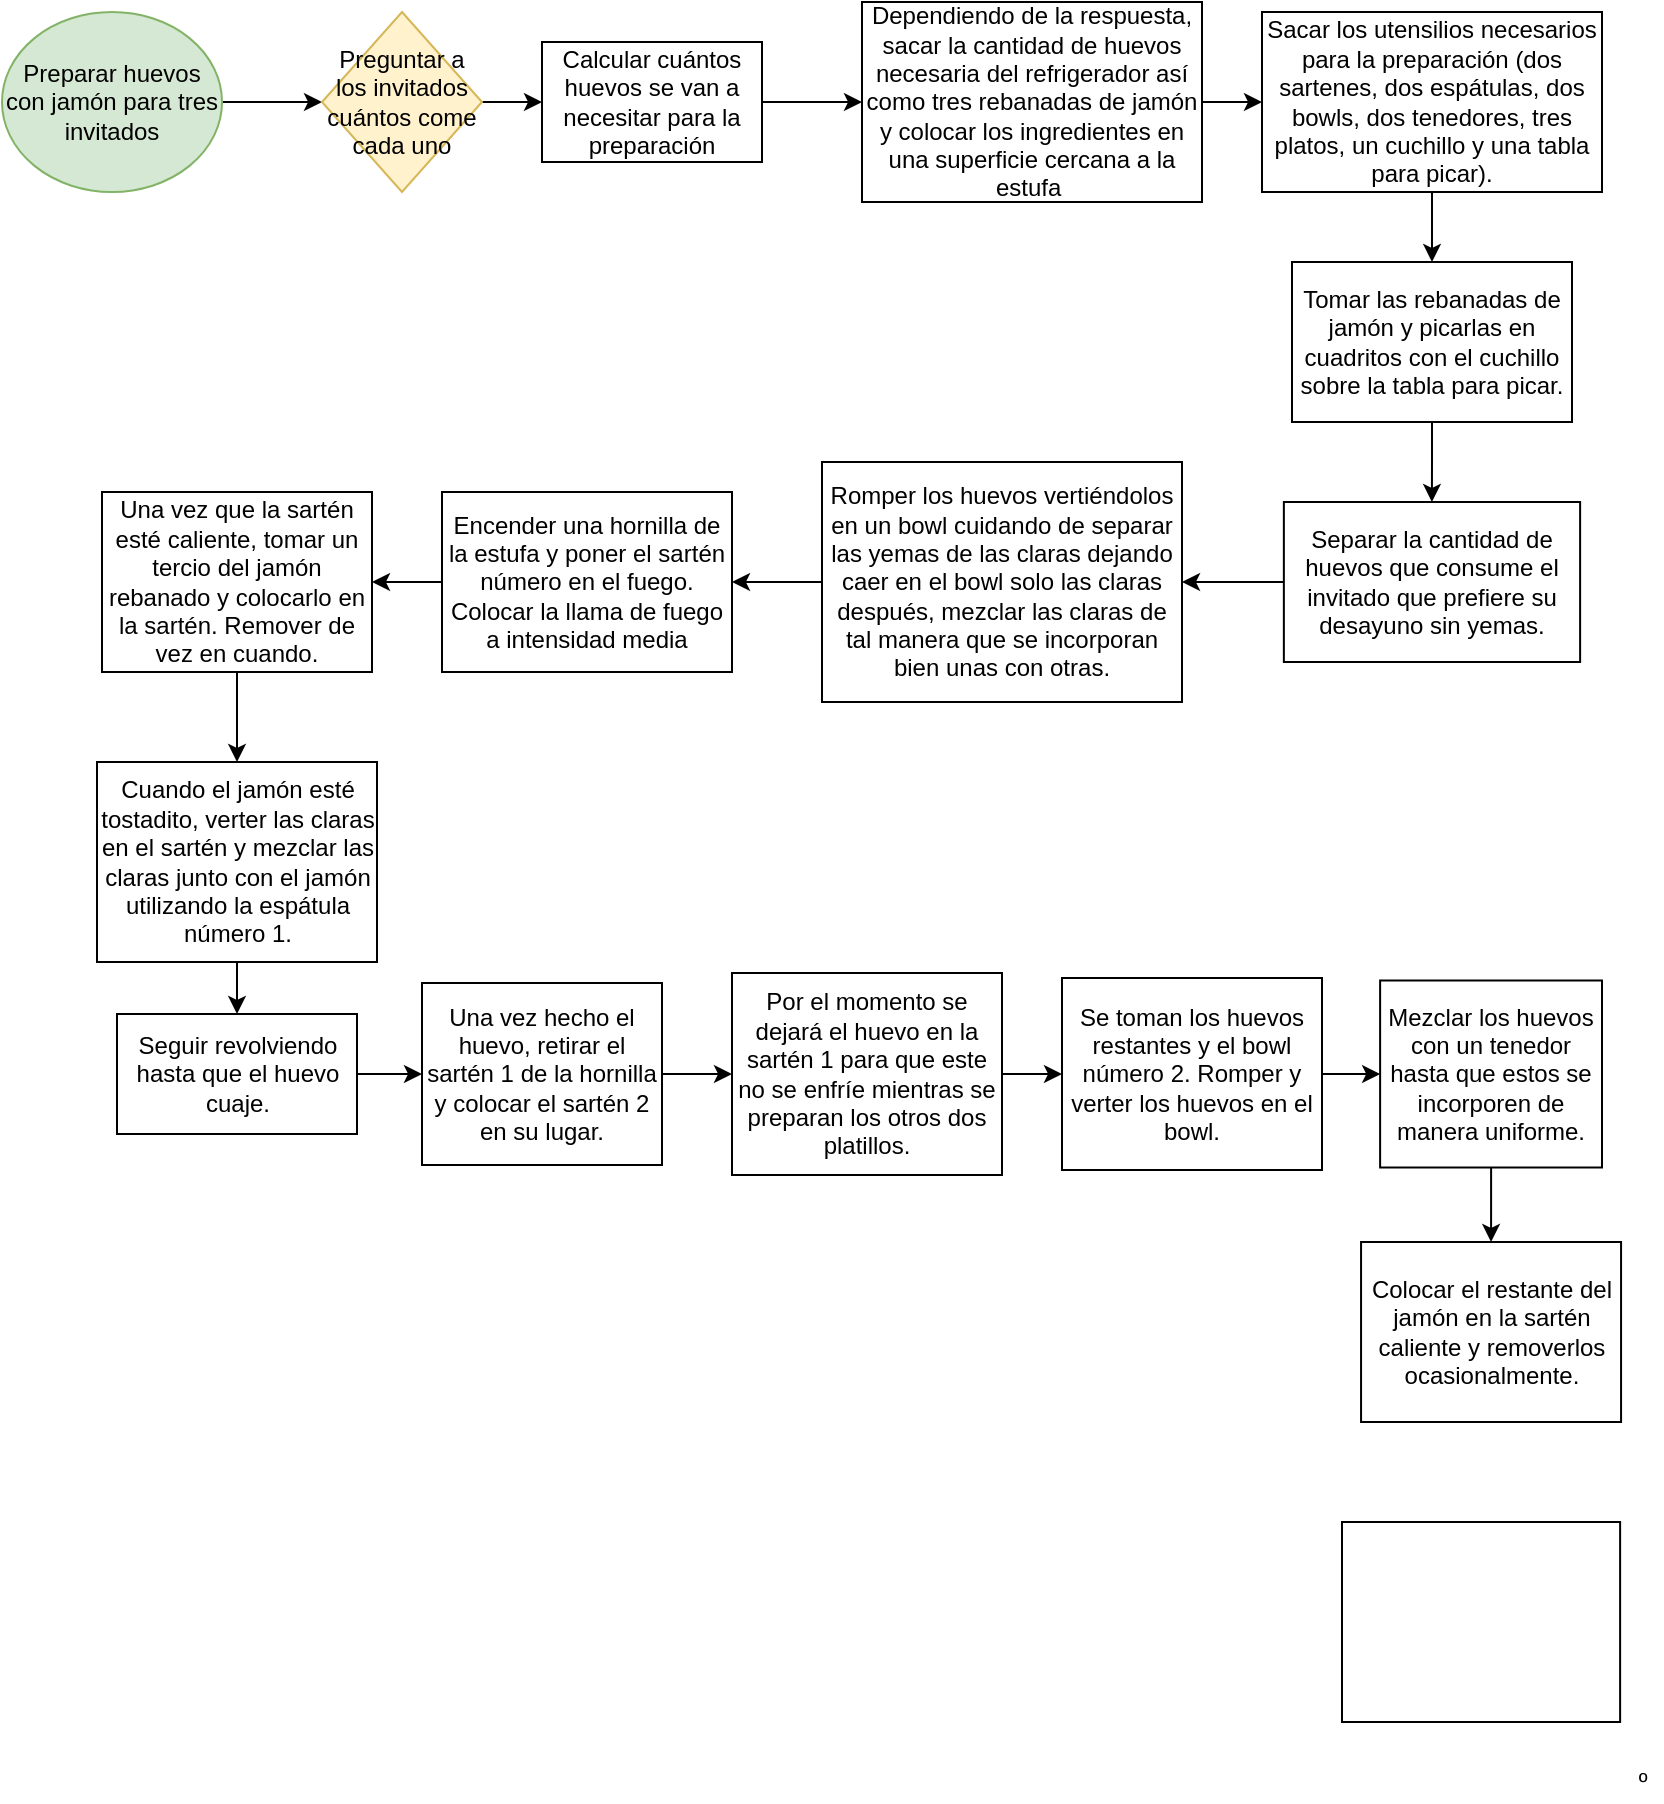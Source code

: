 <mxfile version="14.5.4" type="github">
  <diagram id="fVkqT968_KjDIddYnn1a" name="Page-1">
    <mxGraphModel dx="1533" dy="1841" grid="1" gridSize="10" guides="1" tooltips="1" connect="1" arrows="1" fold="1" page="1" pageScale="1" pageWidth="827" pageHeight="1169" math="0" shadow="0">
      <root>
        <mxCell id="0" />
        <mxCell id="1" parent="0" />
        <mxCell id="Lnzs5CYpK712hbzcGW8m-1" value="º" style="text;html=1;align=center;verticalAlign=middle;resizable=0;points=[];autosize=1;" parent="1" vertex="1">
          <mxGeometry y="-270" width="20" height="20" as="geometry" />
        </mxCell>
        <mxCell id="-tMsWFuX2rt4hmbT-Jkw-4" style="edgeStyle=orthogonalEdgeStyle;rounded=0;orthogonalLoop=1;jettySize=auto;html=1;entryX=0;entryY=0.5;entryDx=0;entryDy=0;" edge="1" parent="1" source="-tMsWFuX2rt4hmbT-Jkw-1" target="-tMsWFuX2rt4hmbT-Jkw-3">
          <mxGeometry relative="1" as="geometry" />
        </mxCell>
        <mxCell id="-tMsWFuX2rt4hmbT-Jkw-1" value="Preparar huevos con jamón para tres invitados" style="ellipse;whiteSpace=wrap;html=1;fillColor=#d5e8d4;strokeColor=#82b366;" vertex="1" parent="1">
          <mxGeometry x="-810" y="-1145" width="110" height="90" as="geometry" />
        </mxCell>
        <mxCell id="-tMsWFuX2rt4hmbT-Jkw-6" style="edgeStyle=orthogonalEdgeStyle;rounded=0;orthogonalLoop=1;jettySize=auto;html=1;entryX=0;entryY=0.5;entryDx=0;entryDy=0;" edge="1" parent="1" source="-tMsWFuX2rt4hmbT-Jkw-3" target="-tMsWFuX2rt4hmbT-Jkw-5">
          <mxGeometry relative="1" as="geometry" />
        </mxCell>
        <mxCell id="-tMsWFuX2rt4hmbT-Jkw-3" value="Preguntar a los invitados cuántos come cada uno" style="rhombus;whiteSpace=wrap;html=1;fillColor=#fff2cc;strokeColor=#d6b656;" vertex="1" parent="1">
          <mxGeometry x="-650" y="-1145" width="80" height="90" as="geometry" />
        </mxCell>
        <mxCell id="-tMsWFuX2rt4hmbT-Jkw-13" style="edgeStyle=orthogonalEdgeStyle;rounded=0;orthogonalLoop=1;jettySize=auto;html=1;entryX=0;entryY=0.5;entryDx=0;entryDy=0;" edge="1" parent="1" source="-tMsWFuX2rt4hmbT-Jkw-5" target="-tMsWFuX2rt4hmbT-Jkw-7">
          <mxGeometry relative="1" as="geometry" />
        </mxCell>
        <mxCell id="-tMsWFuX2rt4hmbT-Jkw-5" value="Calcular cuántos huevos se van a necesitar para la preparación" style="rounded=0;whiteSpace=wrap;html=1;" vertex="1" parent="1">
          <mxGeometry x="-540" y="-1130" width="110" height="60" as="geometry" />
        </mxCell>
        <mxCell id="-tMsWFuX2rt4hmbT-Jkw-15" style="edgeStyle=orthogonalEdgeStyle;rounded=0;orthogonalLoop=1;jettySize=auto;html=1;entryX=0;entryY=0.5;entryDx=0;entryDy=0;" edge="1" parent="1" source="-tMsWFuX2rt4hmbT-Jkw-7" target="-tMsWFuX2rt4hmbT-Jkw-9">
          <mxGeometry relative="1" as="geometry" />
        </mxCell>
        <mxCell id="-tMsWFuX2rt4hmbT-Jkw-7" value="Dependiendo de la respuesta, sacar la cantidad de huevos necesaria del refrigerador así como tres rebanadas de jamón y colocar los ingredientes en una superficie cercana a la estufa&amp;nbsp;" style="rounded=0;whiteSpace=wrap;html=1;" vertex="1" parent="1">
          <mxGeometry x="-380" y="-1150" width="170" height="100" as="geometry" />
        </mxCell>
        <mxCell id="-tMsWFuX2rt4hmbT-Jkw-16" style="edgeStyle=orthogonalEdgeStyle;rounded=0;orthogonalLoop=1;jettySize=auto;html=1;entryX=0.5;entryY=0;entryDx=0;entryDy=0;" edge="1" parent="1" source="-tMsWFuX2rt4hmbT-Jkw-9" target="-tMsWFuX2rt4hmbT-Jkw-11">
          <mxGeometry relative="1" as="geometry" />
        </mxCell>
        <mxCell id="-tMsWFuX2rt4hmbT-Jkw-9" value="Sacar los utensilios necesarios para la preparación (dos sartenes, dos espátulas, dos bowls, dos tenedores, tres platos, un cuchillo y una tabla para picar)." style="rounded=0;whiteSpace=wrap;html=1;" vertex="1" parent="1">
          <mxGeometry x="-180" y="-1145" width="170" height="90" as="geometry" />
        </mxCell>
        <mxCell id="-tMsWFuX2rt4hmbT-Jkw-18" style="edgeStyle=orthogonalEdgeStyle;rounded=0;orthogonalLoop=1;jettySize=auto;html=1;" edge="1" parent="1" source="-tMsWFuX2rt4hmbT-Jkw-11" target="-tMsWFuX2rt4hmbT-Jkw-17">
          <mxGeometry relative="1" as="geometry" />
        </mxCell>
        <mxCell id="-tMsWFuX2rt4hmbT-Jkw-11" value="Tomar las rebanadas de jamón y picarlas en cuadritos con el cuchillo sobre la tabla para picar." style="rounded=0;whiteSpace=wrap;html=1;" vertex="1" parent="1">
          <mxGeometry x="-165" y="-1020" width="140" height="80" as="geometry" />
        </mxCell>
        <mxCell id="-tMsWFuX2rt4hmbT-Jkw-24" style="edgeStyle=orthogonalEdgeStyle;rounded=0;orthogonalLoop=1;jettySize=auto;html=1;" edge="1" parent="1" source="-tMsWFuX2rt4hmbT-Jkw-17" target="-tMsWFuX2rt4hmbT-Jkw-19">
          <mxGeometry relative="1" as="geometry" />
        </mxCell>
        <mxCell id="-tMsWFuX2rt4hmbT-Jkw-17" value="Separar la cantidad de huevos que consume el invitado que prefiere su desayuno sin yemas." style="rounded=0;whiteSpace=wrap;html=1;" vertex="1" parent="1">
          <mxGeometry x="-169.07" y="-900" width="148.13" height="80" as="geometry" />
        </mxCell>
        <mxCell id="-tMsWFuX2rt4hmbT-Jkw-26" style="edgeStyle=orthogonalEdgeStyle;rounded=0;orthogonalLoop=1;jettySize=auto;html=1;entryX=1;entryY=0.5;entryDx=0;entryDy=0;" edge="1" parent="1" source="-tMsWFuX2rt4hmbT-Jkw-19" target="-tMsWFuX2rt4hmbT-Jkw-21">
          <mxGeometry relative="1" as="geometry" />
        </mxCell>
        <mxCell id="-tMsWFuX2rt4hmbT-Jkw-19" value="&lt;span&gt;Romper los huevos vertiéndolos en un bowl cuidando de separar las yemas de las claras dejando caer en el bowl solo las claras después, mezclar las claras de tal manera que se&amp;nbsp;incorporan bien unas con otras.&lt;/span&gt;" style="rounded=0;whiteSpace=wrap;html=1;" vertex="1" parent="1">
          <mxGeometry x="-400" y="-920" width="180" height="120" as="geometry" />
        </mxCell>
        <mxCell id="-tMsWFuX2rt4hmbT-Jkw-27" style="edgeStyle=orthogonalEdgeStyle;rounded=0;orthogonalLoop=1;jettySize=auto;html=1;entryX=1;entryY=0.5;entryDx=0;entryDy=0;" edge="1" parent="1" source="-tMsWFuX2rt4hmbT-Jkw-21" target="-tMsWFuX2rt4hmbT-Jkw-23">
          <mxGeometry relative="1" as="geometry" />
        </mxCell>
        <mxCell id="-tMsWFuX2rt4hmbT-Jkw-21" value="Encender una hornilla de la estufa y poner el sartén número en el fuego. Colocar la llama de fuego a intensidad media" style="rounded=0;whiteSpace=wrap;html=1;" vertex="1" parent="1">
          <mxGeometry x="-590" y="-905" width="145" height="90" as="geometry" />
        </mxCell>
        <mxCell id="-tMsWFuX2rt4hmbT-Jkw-29" style="edgeStyle=orthogonalEdgeStyle;rounded=0;orthogonalLoop=1;jettySize=auto;html=1;entryX=0.5;entryY=0;entryDx=0;entryDy=0;" edge="1" parent="1" source="-tMsWFuX2rt4hmbT-Jkw-23" target="-tMsWFuX2rt4hmbT-Jkw-28">
          <mxGeometry relative="1" as="geometry" />
        </mxCell>
        <mxCell id="-tMsWFuX2rt4hmbT-Jkw-23" value="Una vez que la sartén esté caliente, tomar un tercio del jamón rebanado y colocarlo en la sartén. Remover de vez en cuando." style="rounded=0;whiteSpace=wrap;html=1;" vertex="1" parent="1">
          <mxGeometry x="-760" y="-905" width="135" height="90" as="geometry" />
        </mxCell>
        <mxCell id="-tMsWFuX2rt4hmbT-Jkw-32" style="edgeStyle=orthogonalEdgeStyle;rounded=0;orthogonalLoop=1;jettySize=auto;html=1;entryX=0.5;entryY=0;entryDx=0;entryDy=0;" edge="1" parent="1" source="-tMsWFuX2rt4hmbT-Jkw-28" target="-tMsWFuX2rt4hmbT-Jkw-31">
          <mxGeometry relative="1" as="geometry" />
        </mxCell>
        <mxCell id="-tMsWFuX2rt4hmbT-Jkw-28" value="Cuando el jamón esté tostadito, verter las claras en el sartén y mezclar las claras junto con el jamón utilizando la espátula número 1." style="rounded=0;whiteSpace=wrap;html=1;" vertex="1" parent="1">
          <mxGeometry x="-762.5" y="-770" width="140" height="100" as="geometry" />
        </mxCell>
        <mxCell id="-tMsWFuX2rt4hmbT-Jkw-34" style="edgeStyle=orthogonalEdgeStyle;rounded=0;orthogonalLoop=1;jettySize=auto;html=1;entryX=0;entryY=0.5;entryDx=0;entryDy=0;" edge="1" parent="1" source="-tMsWFuX2rt4hmbT-Jkw-31" target="-tMsWFuX2rt4hmbT-Jkw-33">
          <mxGeometry relative="1" as="geometry" />
        </mxCell>
        <mxCell id="-tMsWFuX2rt4hmbT-Jkw-31" value="&lt;span&gt;Seguir revolviendo hasta que el huevo cuaje.&lt;/span&gt;" style="rounded=0;whiteSpace=wrap;html=1;" vertex="1" parent="1">
          <mxGeometry x="-752.5" y="-644" width="120" height="60" as="geometry" />
        </mxCell>
        <mxCell id="-tMsWFuX2rt4hmbT-Jkw-36" style="edgeStyle=orthogonalEdgeStyle;rounded=0;orthogonalLoop=1;jettySize=auto;html=1;entryX=0;entryY=0.5;entryDx=0;entryDy=0;" edge="1" parent="1" source="-tMsWFuX2rt4hmbT-Jkw-33" target="-tMsWFuX2rt4hmbT-Jkw-35">
          <mxGeometry relative="1" as="geometry" />
        </mxCell>
        <mxCell id="-tMsWFuX2rt4hmbT-Jkw-33" value="Una vez hecho el huevo, retirar el sartén 1 de la hornilla y colocar el sartén 2 en su lugar." style="rounded=0;whiteSpace=wrap;html=1;" vertex="1" parent="1">
          <mxGeometry x="-600" y="-659.5" width="120" height="91" as="geometry" />
        </mxCell>
        <mxCell id="-tMsWFuX2rt4hmbT-Jkw-38" style="edgeStyle=orthogonalEdgeStyle;rounded=0;orthogonalLoop=1;jettySize=auto;html=1;entryX=0;entryY=0.5;entryDx=0;entryDy=0;" edge="1" parent="1" source="-tMsWFuX2rt4hmbT-Jkw-35" target="-tMsWFuX2rt4hmbT-Jkw-37">
          <mxGeometry relative="1" as="geometry" />
        </mxCell>
        <mxCell id="-tMsWFuX2rt4hmbT-Jkw-35" value="Por el momento se dejará el huevo en la sartén 1 para que este no se enfríe mientras se preparan los otros dos platillos." style="rounded=0;whiteSpace=wrap;html=1;" vertex="1" parent="1">
          <mxGeometry x="-445" y="-664.5" width="135" height="101" as="geometry" />
        </mxCell>
        <mxCell id="-tMsWFuX2rt4hmbT-Jkw-40" style="edgeStyle=orthogonalEdgeStyle;rounded=0;orthogonalLoop=1;jettySize=auto;html=1;entryX=0;entryY=0.5;entryDx=0;entryDy=0;" edge="1" parent="1" source="-tMsWFuX2rt4hmbT-Jkw-37" target="-tMsWFuX2rt4hmbT-Jkw-39">
          <mxGeometry relative="1" as="geometry" />
        </mxCell>
        <mxCell id="-tMsWFuX2rt4hmbT-Jkw-37" value="Se toman los huevos restantes y el bowl número 2. Romper y verter los huevos en el bowl." style="rounded=0;whiteSpace=wrap;html=1;" vertex="1" parent="1">
          <mxGeometry x="-280" y="-662" width="130" height="96" as="geometry" />
        </mxCell>
        <mxCell id="-tMsWFuX2rt4hmbT-Jkw-42" style="edgeStyle=orthogonalEdgeStyle;rounded=0;orthogonalLoop=1;jettySize=auto;html=1;entryX=0.5;entryY=0;entryDx=0;entryDy=0;" edge="1" parent="1" source="-tMsWFuX2rt4hmbT-Jkw-39" target="-tMsWFuX2rt4hmbT-Jkw-41">
          <mxGeometry relative="1" as="geometry" />
        </mxCell>
        <mxCell id="-tMsWFuX2rt4hmbT-Jkw-39" value="Mezclar los huevos con un tenedor hasta que estos se incorporen de manera uniforme." style="rounded=0;whiteSpace=wrap;html=1;" vertex="1" parent="1">
          <mxGeometry x="-120.94" y="-660.75" width="110.94" height="93.5" as="geometry" />
        </mxCell>
        <mxCell id="-tMsWFuX2rt4hmbT-Jkw-41" value="Colocar el restante del jamón en la sartén caliente y removerlos ocasionalmente." style="rounded=0;whiteSpace=wrap;html=1;" vertex="1" parent="1">
          <mxGeometry x="-130.47" y="-530" width="130" height="90" as="geometry" />
        </mxCell>
        <mxCell id="-tMsWFuX2rt4hmbT-Jkw-43" value="" style="rounded=0;whiteSpace=wrap;html=1;" vertex="1" parent="1">
          <mxGeometry x="-140" y="-390" width="139.06" height="100" as="geometry" />
        </mxCell>
      </root>
    </mxGraphModel>
  </diagram>
</mxfile>
